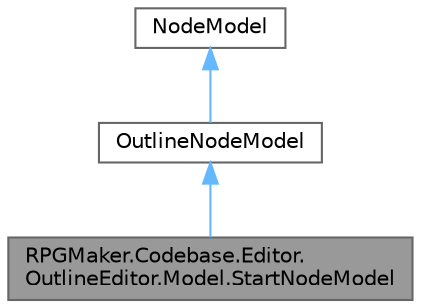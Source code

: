 digraph "RPGMaker.Codebase.Editor.OutlineEditor.Model.StartNodeModel"
{
 // LATEX_PDF_SIZE
  bgcolor="transparent";
  edge [fontname=Helvetica,fontsize=10,labelfontname=Helvetica,labelfontsize=10];
  node [fontname=Helvetica,fontsize=10,shape=box,height=0.2,width=0.4];
  Node1 [id="Node000001",label="RPGMaker.Codebase.Editor.\lOutlineEditor.Model.StartNodeModel",height=0.2,width=0.4,color="gray40", fillcolor="grey60", style="filled", fontcolor="black",tooltip="😁 開始ノード・モデル"];
  Node2 -> Node1 [id="edge1_Node000001_Node000002",dir="back",color="steelblue1",style="solid",tooltip=" "];
  Node2 [id="Node000002",label="OutlineNodeModel",height=0.2,width=0.4,color="gray40", fillcolor="white", style="filled",URL="$d0/dca/class_r_p_g_maker_1_1_codebase_1_1_editor_1_1_outline_editor_1_1_model_1_1_outline_node_model.html",tooltip="😁 輪郭ノード・モデル"];
  Node3 -> Node2 [id="edge2_Node000002_Node000003",dir="back",color="steelblue1",style="solid",tooltip=" "];
  Node3 [id="Node000003",label="NodeModel",height=0.2,width=0.4,color="gray40", fillcolor="white", style="filled",tooltip=" "];
}

